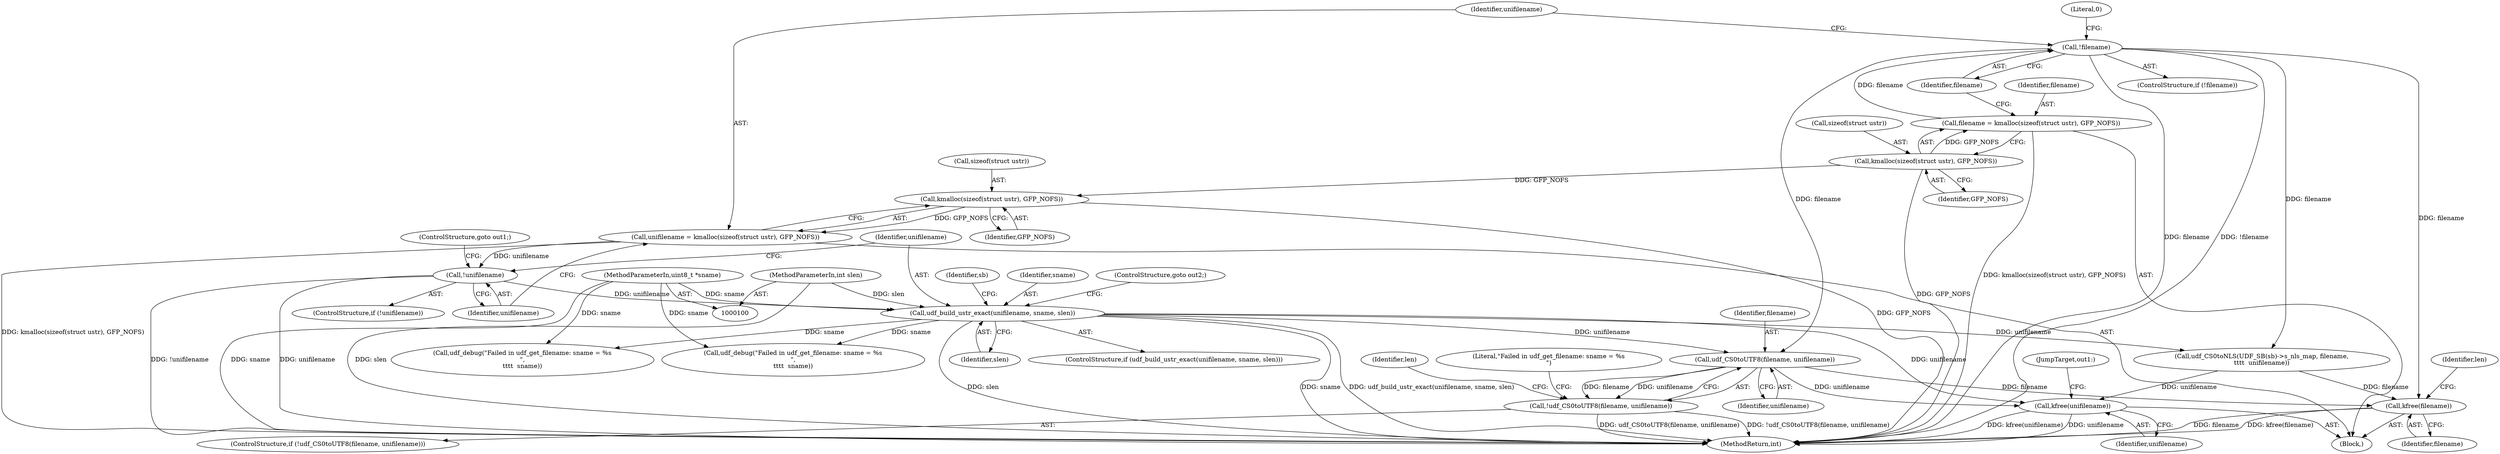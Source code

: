 digraph "0_linux_0e5cc9a40ada6046e6bc3bdfcd0c0d7e4b706b14_3@pointer" {
"1000147" [label="(Call,udf_CS0toUTF8(filename, unifilename))"];
"1000120" [label="(Call,!filename)"];
"1000113" [label="(Call,filename = kmalloc(sizeof(struct ustr), GFP_NOFS))"];
"1000115" [label="(Call,kmalloc(sizeof(struct ustr), GFP_NOFS))"];
"1000135" [label="(Call,udf_build_ustr_exact(unifilename, sname, slen))"];
"1000131" [label="(Call,!unifilename)"];
"1000124" [label="(Call,unifilename = kmalloc(sizeof(struct ustr), GFP_NOFS))"];
"1000126" [label="(Call,kmalloc(sizeof(struct ustr), GFP_NOFS))"];
"1000102" [label="(MethodParameterIn,uint8_t *sname)"];
"1000103" [label="(MethodParameterIn,int slen)"];
"1000146" [label="(Call,!udf_CS0toUTF8(filename, unifilename))"];
"1000195" [label="(Call,kfree(unifilename))"];
"1000198" [label="(Call,kfree(filename))"];
"1000103" [label="(MethodParameterIn,int slen)"];
"1000171" [label="(Call,udf_debug(\"Failed in udf_get_filename: sname = %s\n\",\n\t\t\t\t  sname))"];
"1000134" [label="(ControlStructure,if (udf_build_ustr_exact(unifilename, sname, slen)))"];
"1000119" [label="(ControlStructure,if (!filename))"];
"1000148" [label="(Identifier,filename)"];
"1000126" [label="(Call,kmalloc(sizeof(struct ustr), GFP_NOFS))"];
"1000135" [label="(Call,udf_build_ustr_exact(unifilename, sname, slen))"];
"1000198" [label="(Call,kfree(filename))"];
"1000127" [label="(Call,sizeof(struct ustr))"];
"1000131" [label="(Call,!unifilename)"];
"1000125" [label="(Identifier,unifilename)"];
"1000199" [label="(Identifier,filename)"];
"1000201" [label="(Identifier,len)"];
"1000163" [label="(Call,udf_CS0toNLS(UDF_SB(sb)->s_nls_map, filename,\n\t\t\t\t  unifilename))"];
"1000146" [label="(Call,!udf_CS0toUTF8(filename, unifilename))"];
"1000123" [label="(Literal,0)"];
"1000195" [label="(Call,kfree(unifilename))"];
"1000113" [label="(Call,filename = kmalloc(sizeof(struct ustr), GFP_NOFS))"];
"1000197" [label="(JumpTarget,out1:)"];
"1000124" [label="(Call,unifilename = kmalloc(sizeof(struct ustr), GFP_NOFS))"];
"1000149" [label="(Identifier,unifilename)"];
"1000152" [label="(Literal,\"Failed in udf_get_filename: sname = %s\n\")"];
"1000136" [label="(Identifier,unifilename)"];
"1000147" [label="(Call,udf_CS0toUTF8(filename, unifilename))"];
"1000114" [label="(Identifier,filename)"];
"1000121" [label="(Identifier,filename)"];
"1000118" [label="(Identifier,GFP_NOFS)"];
"1000129" [label="(Identifier,GFP_NOFS)"];
"1000106" [label="(Block,)"];
"1000138" [label="(Identifier,slen)"];
"1000145" [label="(ControlStructure,if (!udf_CS0toUTF8(filename, unifilename)))"];
"1000137" [label="(Identifier,sname)"];
"1000178" [label="(Identifier,len)"];
"1000139" [label="(ControlStructure,goto out2;)"];
"1000132" [label="(Identifier,unifilename)"];
"1000120" [label="(Call,!filename)"];
"1000115" [label="(Call,kmalloc(sizeof(struct ustr), GFP_NOFS))"];
"1000102" [label="(MethodParameterIn,uint8_t *sname)"];
"1000116" [label="(Call,sizeof(struct ustr))"];
"1000130" [label="(ControlStructure,if (!unifilename))"];
"1000142" [label="(Identifier,sb)"];
"1000133" [label="(ControlStructure,goto out1;)"];
"1000196" [label="(Identifier,unifilename)"];
"1000202" [label="(MethodReturn,int)"];
"1000151" [label="(Call,udf_debug(\"Failed in udf_get_filename: sname = %s\n\",\n\t\t\t\t  sname))"];
"1000147" -> "1000146"  [label="AST: "];
"1000147" -> "1000149"  [label="CFG: "];
"1000148" -> "1000147"  [label="AST: "];
"1000149" -> "1000147"  [label="AST: "];
"1000146" -> "1000147"  [label="CFG: "];
"1000147" -> "1000146"  [label="DDG: filename"];
"1000147" -> "1000146"  [label="DDG: unifilename"];
"1000120" -> "1000147"  [label="DDG: filename"];
"1000135" -> "1000147"  [label="DDG: unifilename"];
"1000147" -> "1000195"  [label="DDG: unifilename"];
"1000147" -> "1000198"  [label="DDG: filename"];
"1000120" -> "1000119"  [label="AST: "];
"1000120" -> "1000121"  [label="CFG: "];
"1000121" -> "1000120"  [label="AST: "];
"1000123" -> "1000120"  [label="CFG: "];
"1000125" -> "1000120"  [label="CFG: "];
"1000120" -> "1000202"  [label="DDG: filename"];
"1000120" -> "1000202"  [label="DDG: !filename"];
"1000113" -> "1000120"  [label="DDG: filename"];
"1000120" -> "1000163"  [label="DDG: filename"];
"1000120" -> "1000198"  [label="DDG: filename"];
"1000113" -> "1000106"  [label="AST: "];
"1000113" -> "1000115"  [label="CFG: "];
"1000114" -> "1000113"  [label="AST: "];
"1000115" -> "1000113"  [label="AST: "];
"1000121" -> "1000113"  [label="CFG: "];
"1000113" -> "1000202"  [label="DDG: kmalloc(sizeof(struct ustr), GFP_NOFS)"];
"1000115" -> "1000113"  [label="DDG: GFP_NOFS"];
"1000115" -> "1000118"  [label="CFG: "];
"1000116" -> "1000115"  [label="AST: "];
"1000118" -> "1000115"  [label="AST: "];
"1000115" -> "1000202"  [label="DDG: GFP_NOFS"];
"1000115" -> "1000126"  [label="DDG: GFP_NOFS"];
"1000135" -> "1000134"  [label="AST: "];
"1000135" -> "1000138"  [label="CFG: "];
"1000136" -> "1000135"  [label="AST: "];
"1000137" -> "1000135"  [label="AST: "];
"1000138" -> "1000135"  [label="AST: "];
"1000139" -> "1000135"  [label="CFG: "];
"1000142" -> "1000135"  [label="CFG: "];
"1000135" -> "1000202"  [label="DDG: slen"];
"1000135" -> "1000202"  [label="DDG: sname"];
"1000135" -> "1000202"  [label="DDG: udf_build_ustr_exact(unifilename, sname, slen)"];
"1000131" -> "1000135"  [label="DDG: unifilename"];
"1000102" -> "1000135"  [label="DDG: sname"];
"1000103" -> "1000135"  [label="DDG: slen"];
"1000135" -> "1000151"  [label="DDG: sname"];
"1000135" -> "1000163"  [label="DDG: unifilename"];
"1000135" -> "1000171"  [label="DDG: sname"];
"1000135" -> "1000195"  [label="DDG: unifilename"];
"1000131" -> "1000130"  [label="AST: "];
"1000131" -> "1000132"  [label="CFG: "];
"1000132" -> "1000131"  [label="AST: "];
"1000133" -> "1000131"  [label="CFG: "];
"1000136" -> "1000131"  [label="CFG: "];
"1000131" -> "1000202"  [label="DDG: unifilename"];
"1000131" -> "1000202"  [label="DDG: !unifilename"];
"1000124" -> "1000131"  [label="DDG: unifilename"];
"1000124" -> "1000106"  [label="AST: "];
"1000124" -> "1000126"  [label="CFG: "];
"1000125" -> "1000124"  [label="AST: "];
"1000126" -> "1000124"  [label="AST: "];
"1000132" -> "1000124"  [label="CFG: "];
"1000124" -> "1000202"  [label="DDG: kmalloc(sizeof(struct ustr), GFP_NOFS)"];
"1000126" -> "1000124"  [label="DDG: GFP_NOFS"];
"1000126" -> "1000129"  [label="CFG: "];
"1000127" -> "1000126"  [label="AST: "];
"1000129" -> "1000126"  [label="AST: "];
"1000126" -> "1000202"  [label="DDG: GFP_NOFS"];
"1000102" -> "1000100"  [label="AST: "];
"1000102" -> "1000202"  [label="DDG: sname"];
"1000102" -> "1000151"  [label="DDG: sname"];
"1000102" -> "1000171"  [label="DDG: sname"];
"1000103" -> "1000100"  [label="AST: "];
"1000103" -> "1000202"  [label="DDG: slen"];
"1000146" -> "1000145"  [label="AST: "];
"1000152" -> "1000146"  [label="CFG: "];
"1000178" -> "1000146"  [label="CFG: "];
"1000146" -> "1000202"  [label="DDG: !udf_CS0toUTF8(filename, unifilename)"];
"1000146" -> "1000202"  [label="DDG: udf_CS0toUTF8(filename, unifilename)"];
"1000195" -> "1000106"  [label="AST: "];
"1000195" -> "1000196"  [label="CFG: "];
"1000196" -> "1000195"  [label="AST: "];
"1000197" -> "1000195"  [label="CFG: "];
"1000195" -> "1000202"  [label="DDG: kfree(unifilename)"];
"1000195" -> "1000202"  [label="DDG: unifilename"];
"1000163" -> "1000195"  [label="DDG: unifilename"];
"1000198" -> "1000106"  [label="AST: "];
"1000198" -> "1000199"  [label="CFG: "];
"1000199" -> "1000198"  [label="AST: "];
"1000201" -> "1000198"  [label="CFG: "];
"1000198" -> "1000202"  [label="DDG: filename"];
"1000198" -> "1000202"  [label="DDG: kfree(filename)"];
"1000163" -> "1000198"  [label="DDG: filename"];
}
